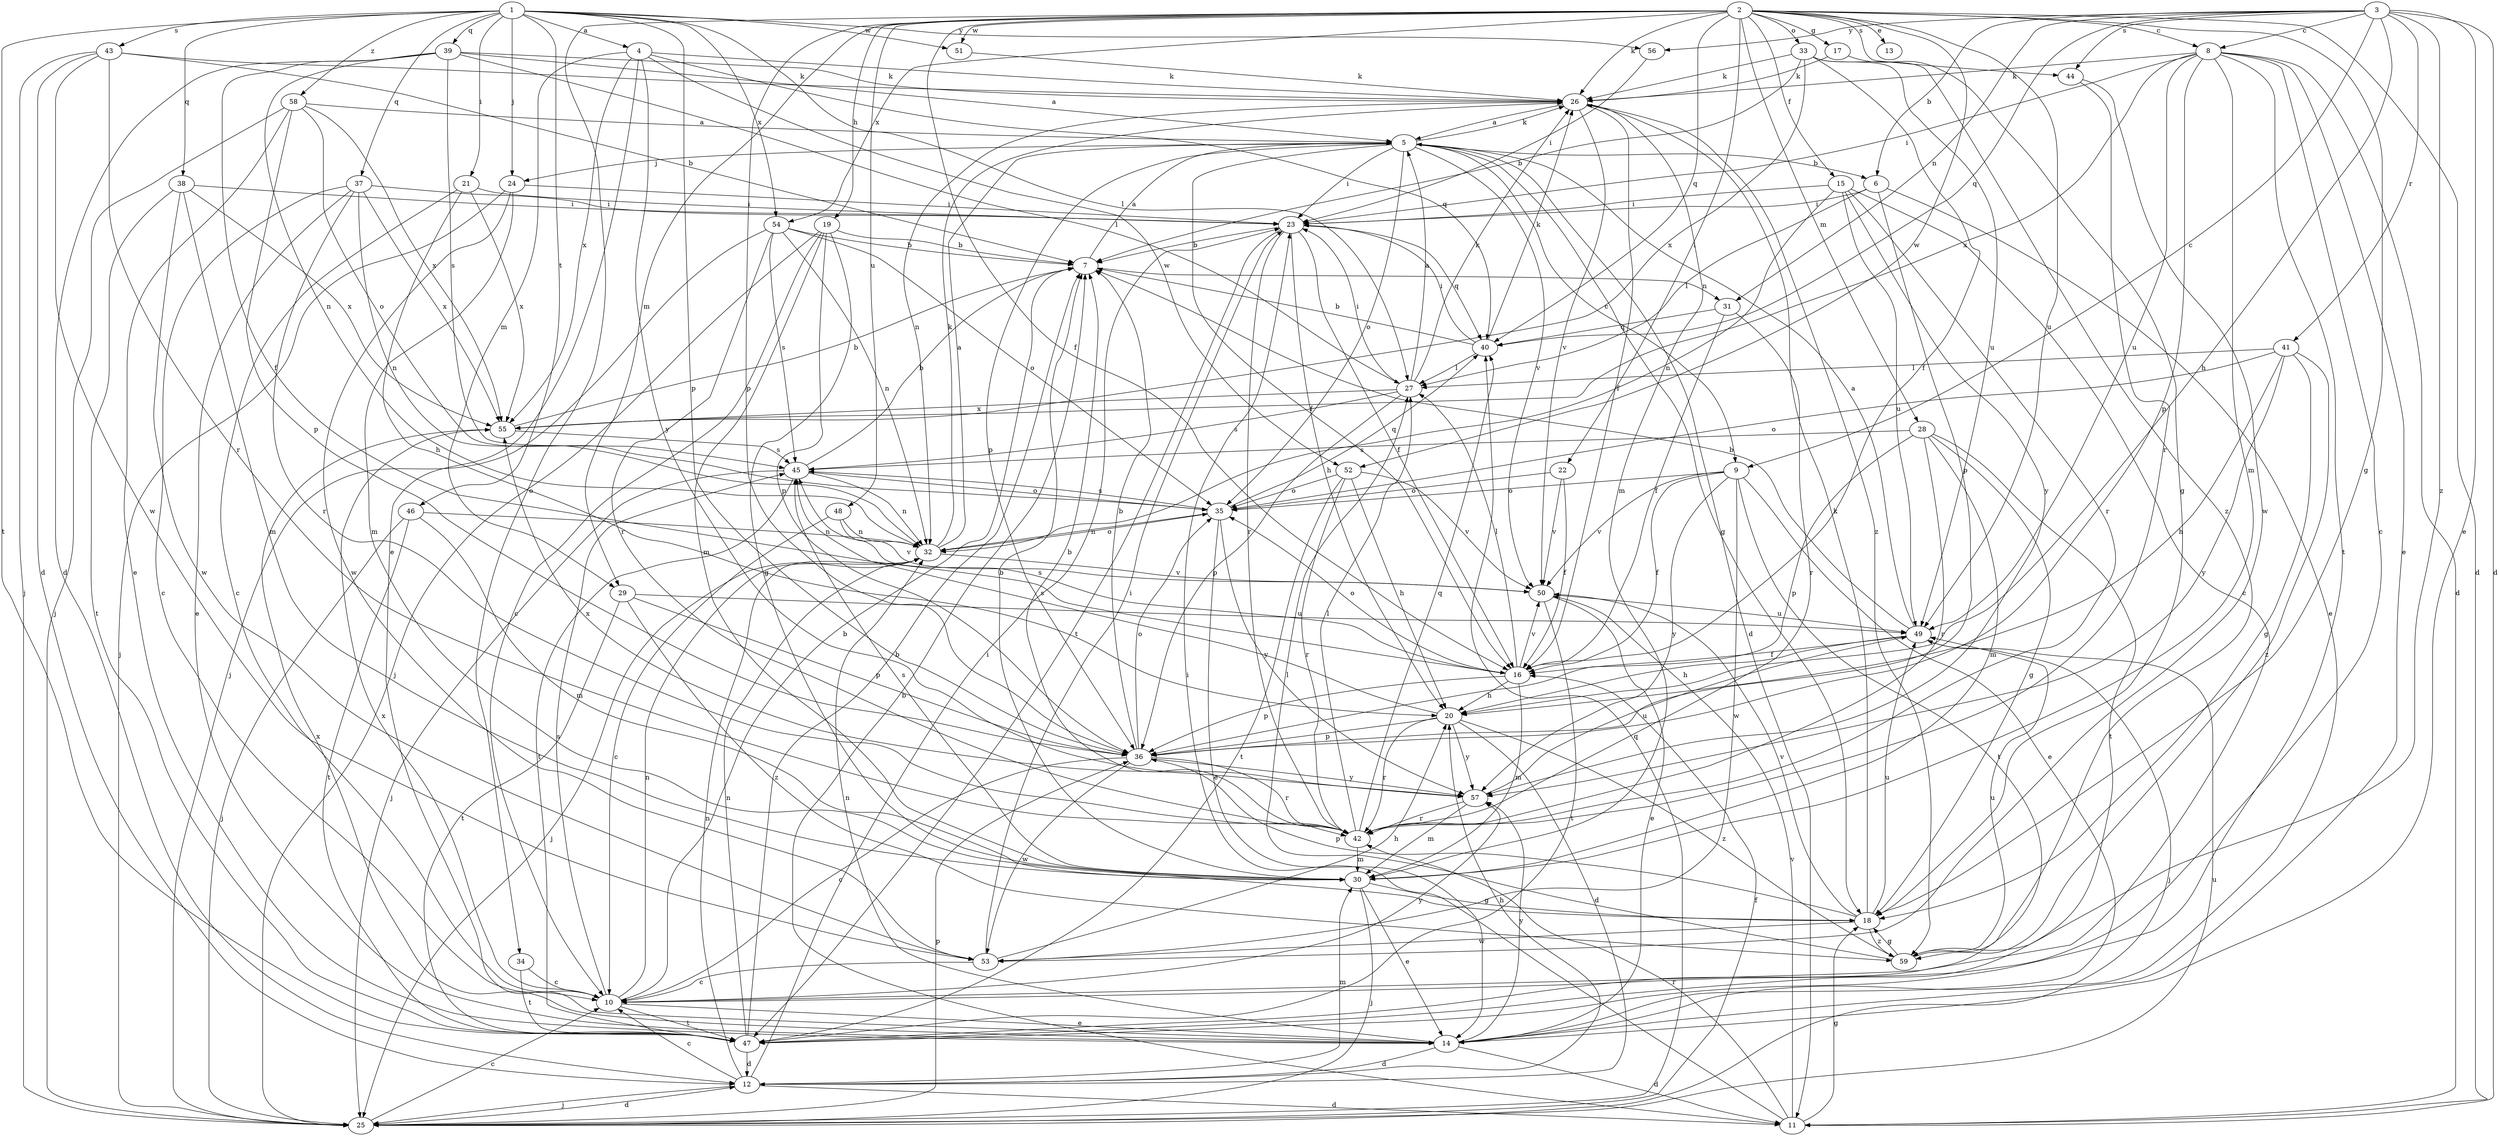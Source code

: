 strict digraph  {
	1 -> 4 [label=a];
	7 -> 5 [label=a];
	26 -> 5 [label=a];
	27 -> 5 [label=a];
	32 -> 5 [label=a];
	39 -> 5 [label=a];
	49 -> 5 [label=a];
	58 -> 5 [label=a];
	3 -> 6 [label=b];
	5 -> 6 [label=b];
	10 -> 7 [label=b];
	11 -> 7 [label=b];
	19 -> 7 [label=b];
	23 -> 7 [label=b];
	30 -> 7 [label=b];
	33 -> 7 [label=b];
	36 -> 7 [label=b];
	40 -> 7 [label=b];
	42 -> 7 [label=b];
	43 -> 7 [label=b];
	45 -> 7 [label=b];
	47 -> 7 [label=b];
	49 -> 7 [label=b];
	54 -> 7 [label=b];
	55 -> 7 [label=b];
	2 -> 8 [label=c];
	3 -> 8 [label=c];
	3 -> 9 [label=c];
	5 -> 9 [label=c];
	8 -> 10 [label=c];
	12 -> 10 [label=c];
	15 -> 10 [label=c];
	19 -> 10 [label=c];
	21 -> 10 [label=c];
	25 -> 10 [label=c];
	34 -> 10 [label=c];
	36 -> 10 [label=c];
	37 -> 10 [label=c];
	48 -> 10 [label=c];
	53 -> 10 [label=c];
	2 -> 11 [label=d];
	3 -> 11 [label=d];
	5 -> 11 [label=d];
	8 -> 11 [label=d];
	12 -> 11 [label=d];
	14 -> 11 [label=d];
	14 -> 12 [label=d];
	20 -> 12 [label=d];
	25 -> 12 [label=d];
	39 -> 12 [label=d];
	43 -> 12 [label=d];
	47 -> 12 [label=d];
	2 -> 13 [label=e];
	3 -> 14 [label=e];
	4 -> 14 [label=e];
	6 -> 14 [label=e];
	8 -> 14 [label=e];
	9 -> 14 [label=e];
	10 -> 14 [label=e];
	30 -> 14 [label=e];
	35 -> 14 [label=e];
	37 -> 14 [label=e];
	50 -> 14 [label=e];
	58 -> 14 [label=e];
	2 -> 15 [label=f];
	2 -> 16 [label=f];
	5 -> 16 [label=f];
	9 -> 16 [label=f];
	22 -> 16 [label=f];
	23 -> 16 [label=f];
	25 -> 16 [label=f];
	26 -> 16 [label=f];
	31 -> 16 [label=f];
	33 -> 16 [label=f];
	39 -> 16 [label=f];
	49 -> 16 [label=f];
	2 -> 17 [label=g];
	2 -> 18 [label=g];
	5 -> 18 [label=g];
	11 -> 18 [label=g];
	17 -> 18 [label=g];
	19 -> 18 [label=g];
	28 -> 18 [label=g];
	30 -> 18 [label=g];
	41 -> 18 [label=g];
	59 -> 18 [label=g];
	2 -> 19 [label=h];
	3 -> 20 [label=h];
	12 -> 20 [label=h];
	16 -> 20 [label=h];
	21 -> 20 [label=h];
	23 -> 20 [label=h];
	41 -> 20 [label=h];
	49 -> 20 [label=h];
	52 -> 20 [label=h];
	53 -> 20 [label=h];
	1 -> 21 [label=i];
	2 -> 22 [label=i];
	5 -> 23 [label=i];
	6 -> 23 [label=i];
	8 -> 23 [label=i];
	11 -> 23 [label=i];
	12 -> 23 [label=i];
	15 -> 23 [label=i];
	21 -> 23 [label=i];
	24 -> 23 [label=i];
	27 -> 23 [label=i];
	37 -> 23 [label=i];
	38 -> 23 [label=i];
	40 -> 23 [label=i];
	53 -> 23 [label=i];
	56 -> 23 [label=i];
	1 -> 24 [label=j];
	5 -> 24 [label=j];
	12 -> 25 [label=j];
	19 -> 25 [label=j];
	24 -> 25 [label=j];
	30 -> 25 [label=j];
	32 -> 25 [label=j];
	43 -> 25 [label=j];
	45 -> 25 [label=j];
	46 -> 25 [label=j];
	49 -> 25 [label=j];
	54 -> 25 [label=j];
	58 -> 25 [label=j];
	2 -> 26 [label=k];
	4 -> 26 [label=k];
	5 -> 26 [label=k];
	8 -> 26 [label=k];
	17 -> 26 [label=k];
	18 -> 26 [label=k];
	27 -> 26 [label=k];
	32 -> 26 [label=k];
	33 -> 26 [label=k];
	39 -> 26 [label=k];
	40 -> 26 [label=k];
	43 -> 26 [label=k];
	51 -> 26 [label=k];
	1 -> 27 [label=l];
	6 -> 27 [label=l];
	16 -> 27 [label=l];
	39 -> 27 [label=l];
	40 -> 27 [label=l];
	41 -> 27 [label=l];
	42 -> 27 [label=l];
	59 -> 27 [label=l];
	2 -> 28 [label=m];
	2 -> 29 [label=m];
	4 -> 29 [label=m];
	8 -> 30 [label=m];
	12 -> 30 [label=m];
	16 -> 30 [label=m];
	19 -> 30 [label=m];
	24 -> 30 [label=m];
	26 -> 30 [label=m];
	28 -> 30 [label=m];
	38 -> 30 [label=m];
	42 -> 30 [label=m];
	46 -> 30 [label=m];
	57 -> 30 [label=m];
	3 -> 31 [label=n];
	7 -> 31 [label=n];
	10 -> 32 [label=n];
	12 -> 32 [label=n];
	14 -> 32 [label=n];
	15 -> 32 [label=n];
	26 -> 32 [label=n];
	35 -> 32 [label=n];
	37 -> 32 [label=n];
	39 -> 32 [label=n];
	45 -> 32 [label=n];
	46 -> 32 [label=n];
	47 -> 32 [label=n];
	48 -> 32 [label=n];
	54 -> 32 [label=n];
	2 -> 33 [label=o];
	2 -> 34 [label=o];
	5 -> 35 [label=o];
	9 -> 35 [label=o];
	16 -> 35 [label=o];
	22 -> 35 [label=o];
	32 -> 35 [label=o];
	36 -> 35 [label=o];
	41 -> 35 [label=o];
	45 -> 35 [label=o];
	52 -> 35 [label=o];
	54 -> 35 [label=o];
	58 -> 35 [label=o];
	1 -> 36 [label=p];
	2 -> 36 [label=p];
	5 -> 36 [label=p];
	6 -> 36 [label=p];
	8 -> 36 [label=p];
	16 -> 36 [label=p];
	18 -> 36 [label=p];
	19 -> 36 [label=p];
	20 -> 36 [label=p];
	25 -> 36 [label=p];
	27 -> 36 [label=p];
	28 -> 36 [label=p];
	29 -> 36 [label=p];
	58 -> 36 [label=p];
	1 -> 37 [label=q];
	1 -> 38 [label=q];
	1 -> 39 [label=q];
	2 -> 40 [label=q];
	3 -> 40 [label=q];
	4 -> 40 [label=q];
	23 -> 40 [label=q];
	25 -> 40 [label=q];
	31 -> 40 [label=q];
	35 -> 40 [label=q];
	42 -> 40 [label=q];
	3 -> 41 [label=r];
	11 -> 42 [label=r];
	15 -> 42 [label=r];
	20 -> 42 [label=r];
	23 -> 42 [label=r];
	28 -> 42 [label=r];
	31 -> 42 [label=r];
	36 -> 42 [label=r];
	37 -> 42 [label=r];
	43 -> 42 [label=r];
	44 -> 42 [label=r];
	52 -> 42 [label=r];
	54 -> 42 [label=r];
	57 -> 42 [label=r];
	1 -> 43 [label=s];
	2 -> 44 [label=s];
	3 -> 44 [label=s];
	10 -> 45 [label=s];
	16 -> 45 [label=s];
	20 -> 45 [label=s];
	27 -> 45 [label=s];
	28 -> 45 [label=s];
	30 -> 45 [label=s];
	35 -> 45 [label=s];
	39 -> 45 [label=s];
	54 -> 45 [label=s];
	55 -> 45 [label=s];
	1 -> 46 [label=t];
	1 -> 47 [label=t];
	8 -> 47 [label=t];
	9 -> 47 [label=t];
	10 -> 47 [label=t];
	23 -> 47 [label=t];
	28 -> 47 [label=t];
	29 -> 47 [label=t];
	34 -> 47 [label=t];
	38 -> 47 [label=t];
	45 -> 47 [label=t];
	46 -> 47 [label=t];
	50 -> 47 [label=t];
	52 -> 47 [label=t];
	2 -> 48 [label=u];
	2 -> 49 [label=u];
	8 -> 49 [label=u];
	15 -> 49 [label=u];
	18 -> 49 [label=u];
	25 -> 49 [label=u];
	29 -> 49 [label=u];
	33 -> 49 [label=u];
	50 -> 49 [label=u];
	57 -> 49 [label=u];
	59 -> 49 [label=u];
	5 -> 50 [label=v];
	9 -> 50 [label=v];
	11 -> 50 [label=v];
	16 -> 50 [label=v];
	18 -> 50 [label=v];
	22 -> 50 [label=v];
	26 -> 50 [label=v];
	32 -> 50 [label=v];
	48 -> 50 [label=v];
	52 -> 50 [label=v];
	1 -> 51 [label=w];
	2 -> 51 [label=w];
	2 -> 52 [label=w];
	4 -> 52 [label=w];
	9 -> 53 [label=w];
	18 -> 53 [label=w];
	24 -> 53 [label=w];
	36 -> 53 [label=w];
	38 -> 53 [label=w];
	43 -> 53 [label=w];
	44 -> 53 [label=w];
	1 -> 54 [label=x];
	2 -> 54 [label=x];
	4 -> 55 [label=x];
	8 -> 55 [label=x];
	10 -> 55 [label=x];
	14 -> 55 [label=x];
	21 -> 55 [label=x];
	27 -> 55 [label=x];
	33 -> 55 [label=x];
	37 -> 55 [label=x];
	38 -> 55 [label=x];
	57 -> 55 [label=x];
	58 -> 55 [label=x];
	1 -> 56 [label=y];
	3 -> 56 [label=y];
	4 -> 57 [label=y];
	9 -> 57 [label=y];
	10 -> 57 [label=y];
	14 -> 57 [label=y];
	15 -> 57 [label=y];
	20 -> 57 [label=y];
	35 -> 57 [label=y];
	36 -> 57 [label=y];
	41 -> 57 [label=y];
	1 -> 58 [label=z];
	3 -> 59 [label=z];
	18 -> 59 [label=z];
	20 -> 59 [label=z];
	26 -> 59 [label=z];
	29 -> 59 [label=z];
	33 -> 59 [label=z];
	41 -> 59 [label=z];
}
